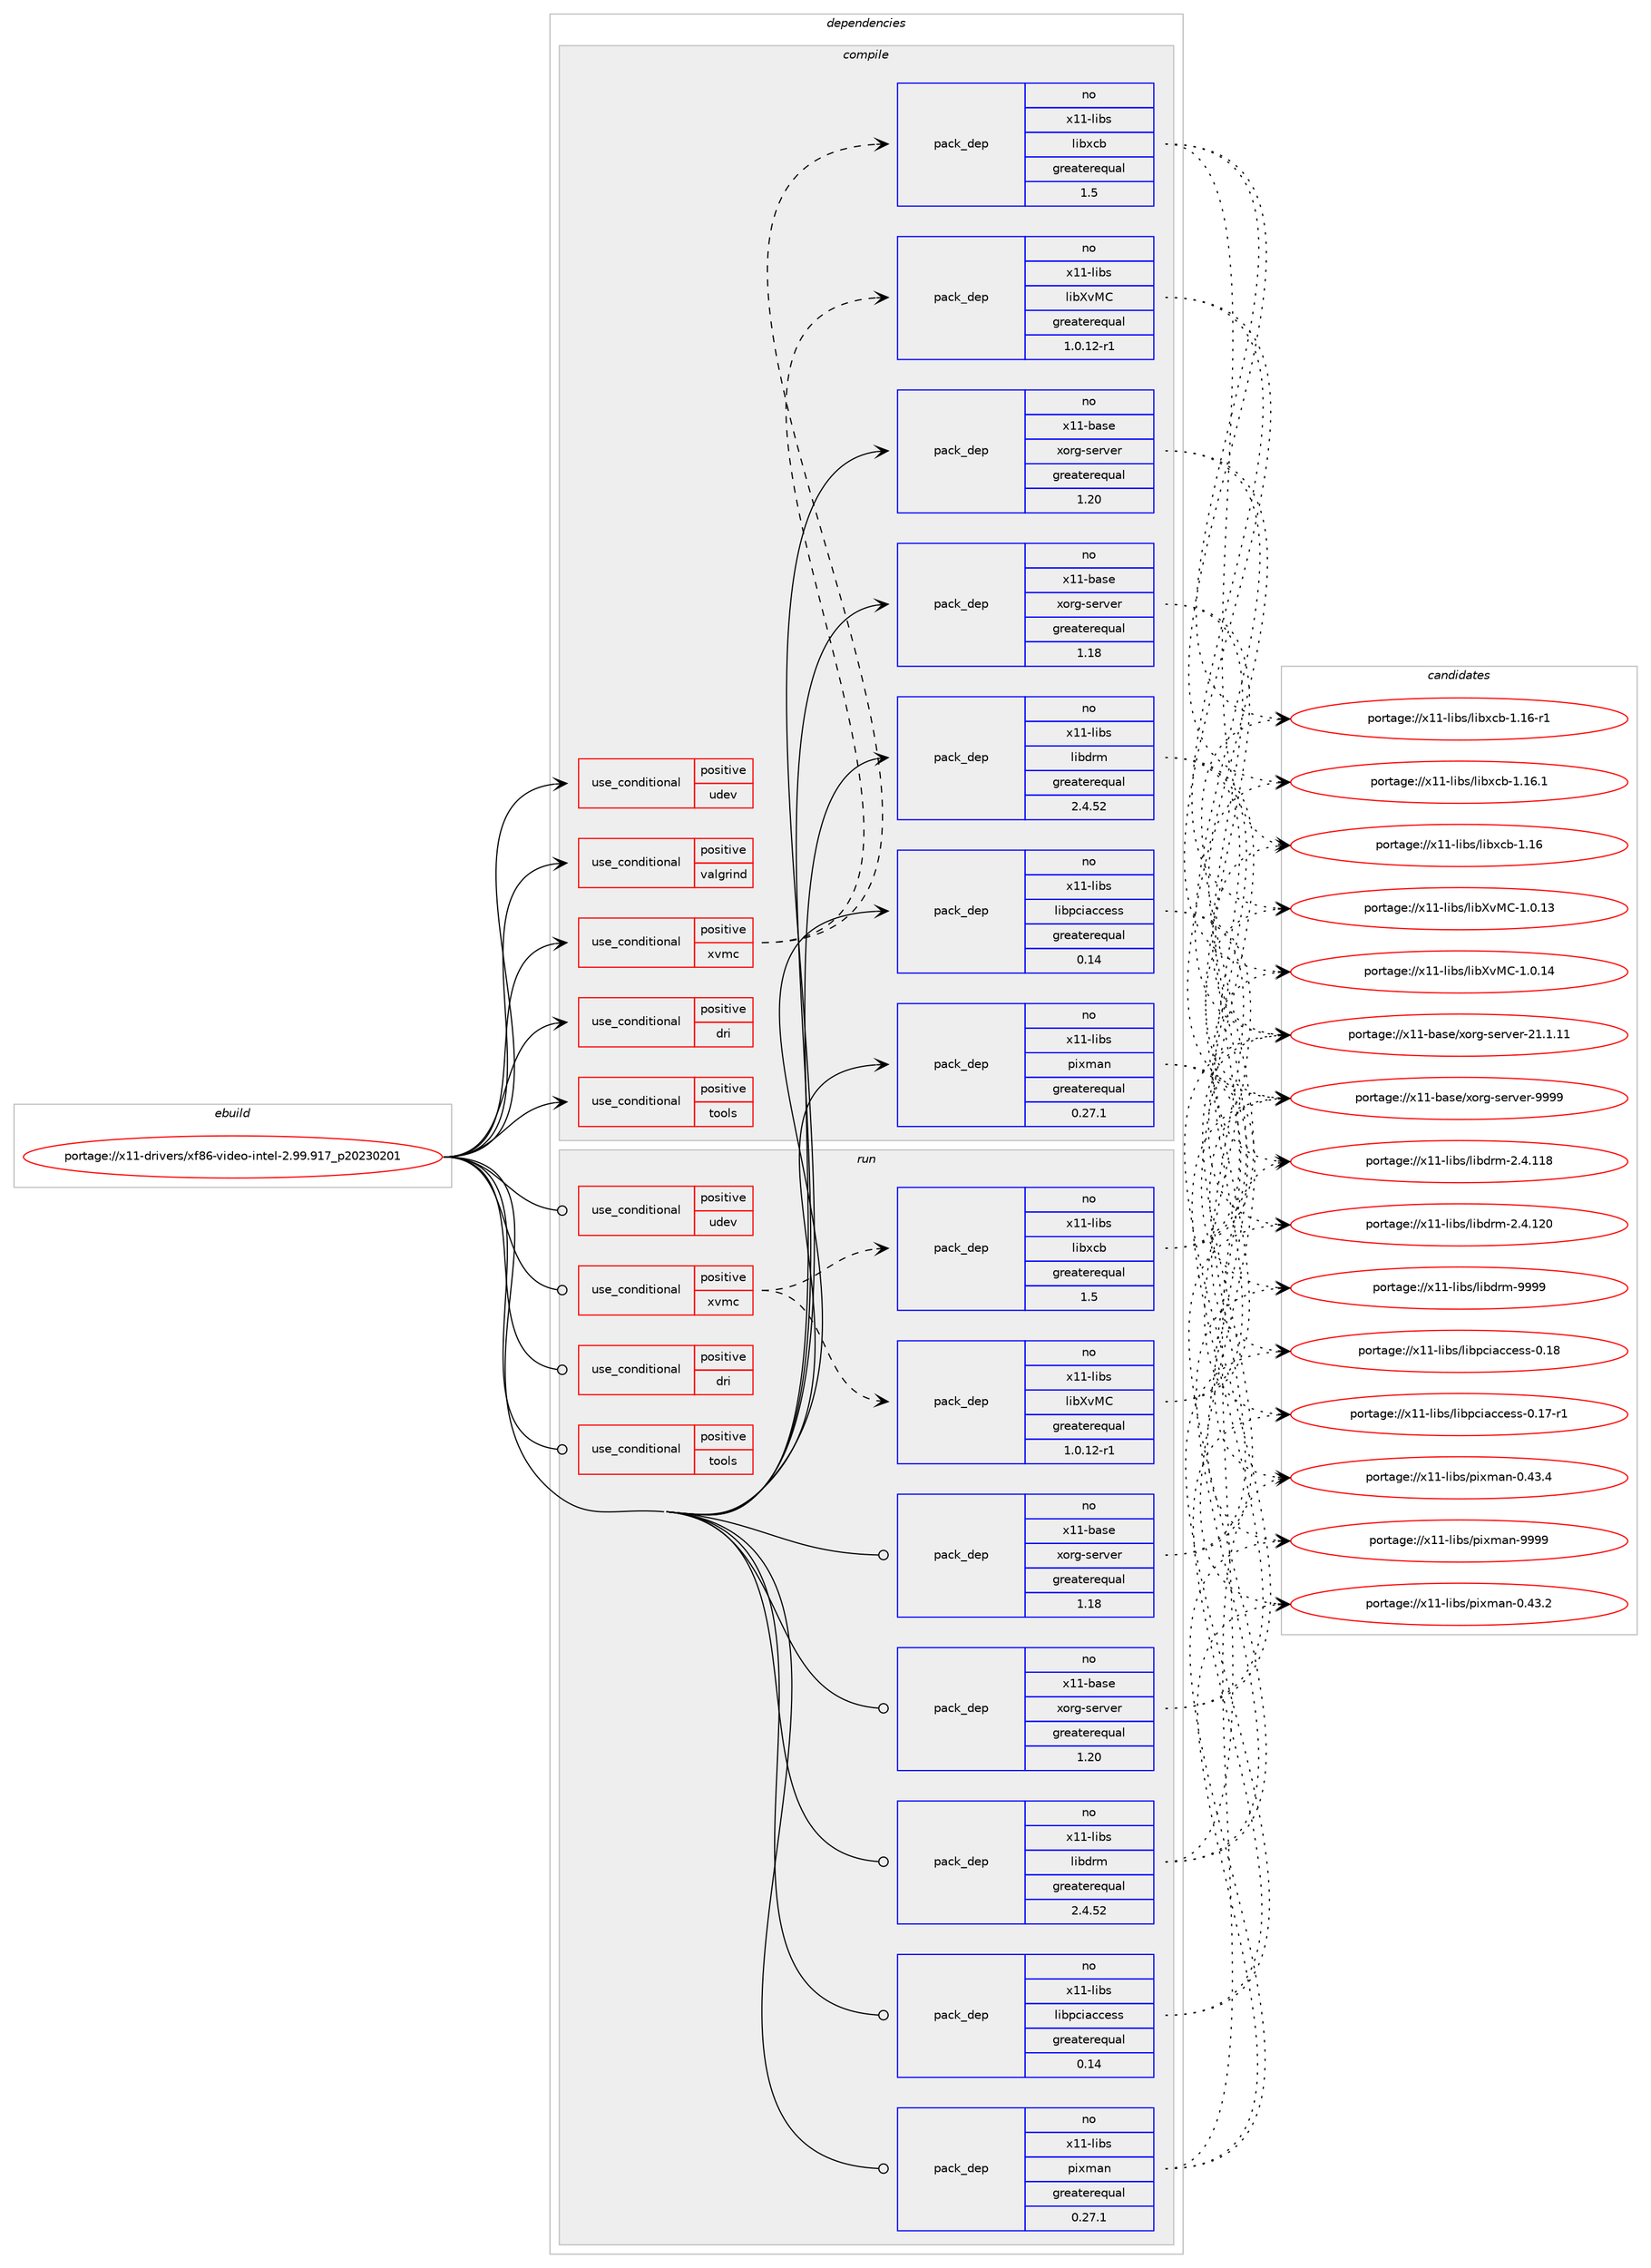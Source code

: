 digraph prolog {

# *************
# Graph options
# *************

newrank=true;
concentrate=true;
compound=true;
graph [rankdir=LR,fontname=Helvetica,fontsize=10,ranksep=1.5];#, ranksep=2.5, nodesep=0.2];
edge  [arrowhead=vee];
node  [fontname=Helvetica,fontsize=10];

# **********
# The ebuild
# **********

subgraph cluster_leftcol {
color=gray;
rank=same;
label=<<i>ebuild</i>>;
id [label="portage://x11-drivers/xf86-video-intel-2.99.917_p20230201", color=red, width=4, href="../x11-drivers/xf86-video-intel-2.99.917_p20230201.svg"];
}

# ****************
# The dependencies
# ****************

subgraph cluster_midcol {
color=gray;
label=<<i>dependencies</i>>;
subgraph cluster_compile {
fillcolor="#eeeeee";
style=filled;
label=<<i>compile</i>>;
subgraph cond6707 {
dependency9716 [label=<<TABLE BORDER="0" CELLBORDER="1" CELLSPACING="0" CELLPADDING="4"><TR><TD ROWSPAN="3" CELLPADDING="10">use_conditional</TD></TR><TR><TD>positive</TD></TR><TR><TD>dri</TD></TR></TABLE>>, shape=none, color=red];
# *** BEGIN UNKNOWN DEPENDENCY TYPE (TODO) ***
# dependency9716 -> package_dependency(portage://x11-drivers/xf86-video-intel-2.99.917_p20230201,install,no,x11-base,xorg-server,none,[,,],[],[use(disable(minimal),none)])
# *** END UNKNOWN DEPENDENCY TYPE (TODO) ***

# *** BEGIN UNKNOWN DEPENDENCY TYPE (TODO) ***
# dependency9716 -> package_dependency(portage://x11-drivers/xf86-video-intel-2.99.917_p20230201,install,no,x11-libs,libdrm,none,[,,],[],[])
# *** END UNKNOWN DEPENDENCY TYPE (TODO) ***

}
id:e -> dependency9716:w [weight=20,style="solid",arrowhead="vee"];
subgraph cond6708 {
dependency9717 [label=<<TABLE BORDER="0" CELLBORDER="1" CELLSPACING="0" CELLPADDING="4"><TR><TD ROWSPAN="3" CELLPADDING="10">use_conditional</TD></TR><TR><TD>positive</TD></TR><TR><TD>tools</TD></TR></TABLE>>, shape=none, color=red];
# *** BEGIN UNKNOWN DEPENDENCY TYPE (TODO) ***
# dependency9717 -> package_dependency(portage://x11-drivers/xf86-video-intel-2.99.917_p20230201,install,no,x11-libs,libX11,none,[,,],[],[])
# *** END UNKNOWN DEPENDENCY TYPE (TODO) ***

# *** BEGIN UNKNOWN DEPENDENCY TYPE (TODO) ***
# dependency9717 -> package_dependency(portage://x11-drivers/xf86-video-intel-2.99.917_p20230201,install,no,x11-libs,libxcb,none,[,,],[],[])
# *** END UNKNOWN DEPENDENCY TYPE (TODO) ***

# *** BEGIN UNKNOWN DEPENDENCY TYPE (TODO) ***
# dependency9717 -> package_dependency(portage://x11-drivers/xf86-video-intel-2.99.917_p20230201,install,no,x11-libs,libXcursor,none,[,,],[],[])
# *** END UNKNOWN DEPENDENCY TYPE (TODO) ***

# *** BEGIN UNKNOWN DEPENDENCY TYPE (TODO) ***
# dependency9717 -> package_dependency(portage://x11-drivers/xf86-video-intel-2.99.917_p20230201,install,no,x11-libs,libXdamage,none,[,,],[],[])
# *** END UNKNOWN DEPENDENCY TYPE (TODO) ***

# *** BEGIN UNKNOWN DEPENDENCY TYPE (TODO) ***
# dependency9717 -> package_dependency(portage://x11-drivers/xf86-video-intel-2.99.917_p20230201,install,no,x11-libs,libXinerama,none,[,,],[],[])
# *** END UNKNOWN DEPENDENCY TYPE (TODO) ***

# *** BEGIN UNKNOWN DEPENDENCY TYPE (TODO) ***
# dependency9717 -> package_dependency(portage://x11-drivers/xf86-video-intel-2.99.917_p20230201,install,no,x11-libs,libXrandr,none,[,,],[],[])
# *** END UNKNOWN DEPENDENCY TYPE (TODO) ***

# *** BEGIN UNKNOWN DEPENDENCY TYPE (TODO) ***
# dependency9717 -> package_dependency(portage://x11-drivers/xf86-video-intel-2.99.917_p20230201,install,no,x11-libs,libXrender,none,[,,],[],[])
# *** END UNKNOWN DEPENDENCY TYPE (TODO) ***

# *** BEGIN UNKNOWN DEPENDENCY TYPE (TODO) ***
# dependency9717 -> package_dependency(portage://x11-drivers/xf86-video-intel-2.99.917_p20230201,install,no,x11-libs,libxshmfence,none,[,,],[],[])
# *** END UNKNOWN DEPENDENCY TYPE (TODO) ***

# *** BEGIN UNKNOWN DEPENDENCY TYPE (TODO) ***
# dependency9717 -> package_dependency(portage://x11-drivers/xf86-video-intel-2.99.917_p20230201,install,no,x11-libs,libXtst,none,[,,],[],[])
# *** END UNKNOWN DEPENDENCY TYPE (TODO) ***

}
id:e -> dependency9717:w [weight=20,style="solid",arrowhead="vee"];
subgraph cond6709 {
dependency9718 [label=<<TABLE BORDER="0" CELLBORDER="1" CELLSPACING="0" CELLPADDING="4"><TR><TD ROWSPAN="3" CELLPADDING="10">use_conditional</TD></TR><TR><TD>positive</TD></TR><TR><TD>udev</TD></TR></TABLE>>, shape=none, color=red];
# *** BEGIN UNKNOWN DEPENDENCY TYPE (TODO) ***
# dependency9718 -> package_dependency(portage://x11-drivers/xf86-video-intel-2.99.917_p20230201,install,no,virtual,libudev,none,[,,],any_same_slot,[])
# *** END UNKNOWN DEPENDENCY TYPE (TODO) ***

}
id:e -> dependency9718:w [weight=20,style="solid",arrowhead="vee"];
subgraph cond6710 {
dependency9719 [label=<<TABLE BORDER="0" CELLBORDER="1" CELLSPACING="0" CELLPADDING="4"><TR><TD ROWSPAN="3" CELLPADDING="10">use_conditional</TD></TR><TR><TD>positive</TD></TR><TR><TD>valgrind</TD></TR></TABLE>>, shape=none, color=red];
# *** BEGIN UNKNOWN DEPENDENCY TYPE (TODO) ***
# dependency9719 -> package_dependency(portage://x11-drivers/xf86-video-intel-2.99.917_p20230201,install,no,dev-debug,valgrind,none,[,,],[],[])
# *** END UNKNOWN DEPENDENCY TYPE (TODO) ***

}
id:e -> dependency9719:w [weight=20,style="solid",arrowhead="vee"];
subgraph cond6711 {
dependency9720 [label=<<TABLE BORDER="0" CELLBORDER="1" CELLSPACING="0" CELLPADDING="4"><TR><TD ROWSPAN="3" CELLPADDING="10">use_conditional</TD></TR><TR><TD>positive</TD></TR><TR><TD>xvmc</TD></TR></TABLE>>, shape=none, color=red];
subgraph pack2847 {
dependency9721 [label=<<TABLE BORDER="0" CELLBORDER="1" CELLSPACING="0" CELLPADDING="4" WIDTH="220"><TR><TD ROWSPAN="6" CELLPADDING="30">pack_dep</TD></TR><TR><TD WIDTH="110">no</TD></TR><TR><TD>x11-libs</TD></TR><TR><TD>libXvMC</TD></TR><TR><TD>greaterequal</TD></TR><TR><TD>1.0.12-r1</TD></TR></TABLE>>, shape=none, color=blue];
}
dependency9720:e -> dependency9721:w [weight=20,style="dashed",arrowhead="vee"];
subgraph pack2848 {
dependency9722 [label=<<TABLE BORDER="0" CELLBORDER="1" CELLSPACING="0" CELLPADDING="4" WIDTH="220"><TR><TD ROWSPAN="6" CELLPADDING="30">pack_dep</TD></TR><TR><TD WIDTH="110">no</TD></TR><TR><TD>x11-libs</TD></TR><TR><TD>libxcb</TD></TR><TR><TD>greaterequal</TD></TR><TR><TD>1.5</TD></TR></TABLE>>, shape=none, color=blue];
}
dependency9720:e -> dependency9722:w [weight=20,style="dashed",arrowhead="vee"];
# *** BEGIN UNKNOWN DEPENDENCY TYPE (TODO) ***
# dependency9720 -> package_dependency(portage://x11-drivers/xf86-video-intel-2.99.917_p20230201,install,no,x11-libs,xcb-util,none,[,,],[],[])
# *** END UNKNOWN DEPENDENCY TYPE (TODO) ***

}
id:e -> dependency9720:w [weight=20,style="solid",arrowhead="vee"];
# *** BEGIN UNKNOWN DEPENDENCY TYPE (TODO) ***
# id -> package_dependency(portage://x11-drivers/xf86-video-intel-2.99.917_p20230201,install,no,x11-base,xorg-proto,none,[,,],[],[])
# *** END UNKNOWN DEPENDENCY TYPE (TODO) ***

subgraph pack2849 {
dependency9723 [label=<<TABLE BORDER="0" CELLBORDER="1" CELLSPACING="0" CELLPADDING="4" WIDTH="220"><TR><TD ROWSPAN="6" CELLPADDING="30">pack_dep</TD></TR><TR><TD WIDTH="110">no</TD></TR><TR><TD>x11-base</TD></TR><TR><TD>xorg-server</TD></TR><TR><TD>greaterequal</TD></TR><TR><TD>1.18</TD></TR></TABLE>>, shape=none, color=blue];
}
id:e -> dependency9723:w [weight=20,style="solid",arrowhead="vee"];
subgraph pack2850 {
dependency9724 [label=<<TABLE BORDER="0" CELLBORDER="1" CELLSPACING="0" CELLPADDING="4" WIDTH="220"><TR><TD ROWSPAN="6" CELLPADDING="30">pack_dep</TD></TR><TR><TD WIDTH="110">no</TD></TR><TR><TD>x11-base</TD></TR><TR><TD>xorg-server</TD></TR><TR><TD>greaterequal</TD></TR><TR><TD>1.20</TD></TR></TABLE>>, shape=none, color=blue];
}
id:e -> dependency9724:w [weight=20,style="solid",arrowhead="vee"];
# *** BEGIN UNKNOWN DEPENDENCY TYPE (TODO) ***
# id -> package_dependency(portage://x11-drivers/xf86-video-intel-2.99.917_p20230201,install,no,x11-libs,libXScrnSaver,none,[,,],[],[])
# *** END UNKNOWN DEPENDENCY TYPE (TODO) ***

# *** BEGIN UNKNOWN DEPENDENCY TYPE (TODO) ***
# id -> package_dependency(portage://x11-drivers/xf86-video-intel-2.99.917_p20230201,install,no,x11-libs,libXext,none,[,,],[],[])
# *** END UNKNOWN DEPENDENCY TYPE (TODO) ***

# *** BEGIN UNKNOWN DEPENDENCY TYPE (TODO) ***
# id -> package_dependency(portage://x11-drivers/xf86-video-intel-2.99.917_p20230201,install,no,x11-libs,libXfixes,none,[,,],[],[])
# *** END UNKNOWN DEPENDENCY TYPE (TODO) ***

subgraph pack2851 {
dependency9725 [label=<<TABLE BORDER="0" CELLBORDER="1" CELLSPACING="0" CELLPADDING="4" WIDTH="220"><TR><TD ROWSPAN="6" CELLPADDING="30">pack_dep</TD></TR><TR><TD WIDTH="110">no</TD></TR><TR><TD>x11-libs</TD></TR><TR><TD>libdrm</TD></TR><TR><TD>greaterequal</TD></TR><TR><TD>2.4.52</TD></TR></TABLE>>, shape=none, color=blue];
}
id:e -> dependency9725:w [weight=20,style="solid",arrowhead="vee"];
subgraph pack2852 {
dependency9726 [label=<<TABLE BORDER="0" CELLBORDER="1" CELLSPACING="0" CELLPADDING="4" WIDTH="220"><TR><TD ROWSPAN="6" CELLPADDING="30">pack_dep</TD></TR><TR><TD WIDTH="110">no</TD></TR><TR><TD>x11-libs</TD></TR><TR><TD>libpciaccess</TD></TR><TR><TD>greaterequal</TD></TR><TR><TD>0.14</TD></TR></TABLE>>, shape=none, color=blue];
}
id:e -> dependency9726:w [weight=20,style="solid",arrowhead="vee"];
subgraph pack2853 {
dependency9727 [label=<<TABLE BORDER="0" CELLBORDER="1" CELLSPACING="0" CELLPADDING="4" WIDTH="220"><TR><TD ROWSPAN="6" CELLPADDING="30">pack_dep</TD></TR><TR><TD WIDTH="110">no</TD></TR><TR><TD>x11-libs</TD></TR><TR><TD>pixman</TD></TR><TR><TD>greaterequal</TD></TR><TR><TD>0.27.1</TD></TR></TABLE>>, shape=none, color=blue];
}
id:e -> dependency9727:w [weight=20,style="solid",arrowhead="vee"];
}
subgraph cluster_compileandrun {
fillcolor="#eeeeee";
style=filled;
label=<<i>compile and run</i>>;
}
subgraph cluster_run {
fillcolor="#eeeeee";
style=filled;
label=<<i>run</i>>;
subgraph cond6712 {
dependency9728 [label=<<TABLE BORDER="0" CELLBORDER="1" CELLSPACING="0" CELLPADDING="4"><TR><TD ROWSPAN="3" CELLPADDING="10">use_conditional</TD></TR><TR><TD>positive</TD></TR><TR><TD>dri</TD></TR></TABLE>>, shape=none, color=red];
# *** BEGIN UNKNOWN DEPENDENCY TYPE (TODO) ***
# dependency9728 -> package_dependency(portage://x11-drivers/xf86-video-intel-2.99.917_p20230201,run,no,x11-base,xorg-server,none,[,,],[],[use(disable(minimal),none)])
# *** END UNKNOWN DEPENDENCY TYPE (TODO) ***

# *** BEGIN UNKNOWN DEPENDENCY TYPE (TODO) ***
# dependency9728 -> package_dependency(portage://x11-drivers/xf86-video-intel-2.99.917_p20230201,run,no,x11-libs,libdrm,none,[,,],[],[])
# *** END UNKNOWN DEPENDENCY TYPE (TODO) ***

}
id:e -> dependency9728:w [weight=20,style="solid",arrowhead="odot"];
subgraph cond6713 {
dependency9729 [label=<<TABLE BORDER="0" CELLBORDER="1" CELLSPACING="0" CELLPADDING="4"><TR><TD ROWSPAN="3" CELLPADDING="10">use_conditional</TD></TR><TR><TD>positive</TD></TR><TR><TD>tools</TD></TR></TABLE>>, shape=none, color=red];
# *** BEGIN UNKNOWN DEPENDENCY TYPE (TODO) ***
# dependency9729 -> package_dependency(portage://x11-drivers/xf86-video-intel-2.99.917_p20230201,run,no,x11-libs,libX11,none,[,,],[],[])
# *** END UNKNOWN DEPENDENCY TYPE (TODO) ***

# *** BEGIN UNKNOWN DEPENDENCY TYPE (TODO) ***
# dependency9729 -> package_dependency(portage://x11-drivers/xf86-video-intel-2.99.917_p20230201,run,no,x11-libs,libxcb,none,[,,],[],[])
# *** END UNKNOWN DEPENDENCY TYPE (TODO) ***

# *** BEGIN UNKNOWN DEPENDENCY TYPE (TODO) ***
# dependency9729 -> package_dependency(portage://x11-drivers/xf86-video-intel-2.99.917_p20230201,run,no,x11-libs,libXcursor,none,[,,],[],[])
# *** END UNKNOWN DEPENDENCY TYPE (TODO) ***

# *** BEGIN UNKNOWN DEPENDENCY TYPE (TODO) ***
# dependency9729 -> package_dependency(portage://x11-drivers/xf86-video-intel-2.99.917_p20230201,run,no,x11-libs,libXdamage,none,[,,],[],[])
# *** END UNKNOWN DEPENDENCY TYPE (TODO) ***

# *** BEGIN UNKNOWN DEPENDENCY TYPE (TODO) ***
# dependency9729 -> package_dependency(portage://x11-drivers/xf86-video-intel-2.99.917_p20230201,run,no,x11-libs,libXinerama,none,[,,],[],[])
# *** END UNKNOWN DEPENDENCY TYPE (TODO) ***

# *** BEGIN UNKNOWN DEPENDENCY TYPE (TODO) ***
# dependency9729 -> package_dependency(portage://x11-drivers/xf86-video-intel-2.99.917_p20230201,run,no,x11-libs,libXrandr,none,[,,],[],[])
# *** END UNKNOWN DEPENDENCY TYPE (TODO) ***

# *** BEGIN UNKNOWN DEPENDENCY TYPE (TODO) ***
# dependency9729 -> package_dependency(portage://x11-drivers/xf86-video-intel-2.99.917_p20230201,run,no,x11-libs,libXrender,none,[,,],[],[])
# *** END UNKNOWN DEPENDENCY TYPE (TODO) ***

# *** BEGIN UNKNOWN DEPENDENCY TYPE (TODO) ***
# dependency9729 -> package_dependency(portage://x11-drivers/xf86-video-intel-2.99.917_p20230201,run,no,x11-libs,libxshmfence,none,[,,],[],[])
# *** END UNKNOWN DEPENDENCY TYPE (TODO) ***

# *** BEGIN UNKNOWN DEPENDENCY TYPE (TODO) ***
# dependency9729 -> package_dependency(portage://x11-drivers/xf86-video-intel-2.99.917_p20230201,run,no,x11-libs,libXtst,none,[,,],[],[])
# *** END UNKNOWN DEPENDENCY TYPE (TODO) ***

}
id:e -> dependency9729:w [weight=20,style="solid",arrowhead="odot"];
subgraph cond6714 {
dependency9730 [label=<<TABLE BORDER="0" CELLBORDER="1" CELLSPACING="0" CELLPADDING="4"><TR><TD ROWSPAN="3" CELLPADDING="10">use_conditional</TD></TR><TR><TD>positive</TD></TR><TR><TD>udev</TD></TR></TABLE>>, shape=none, color=red];
# *** BEGIN UNKNOWN DEPENDENCY TYPE (TODO) ***
# dependency9730 -> package_dependency(portage://x11-drivers/xf86-video-intel-2.99.917_p20230201,run,no,virtual,libudev,none,[,,],any_same_slot,[])
# *** END UNKNOWN DEPENDENCY TYPE (TODO) ***

}
id:e -> dependency9730:w [weight=20,style="solid",arrowhead="odot"];
subgraph cond6715 {
dependency9731 [label=<<TABLE BORDER="0" CELLBORDER="1" CELLSPACING="0" CELLPADDING="4"><TR><TD ROWSPAN="3" CELLPADDING="10">use_conditional</TD></TR><TR><TD>positive</TD></TR><TR><TD>xvmc</TD></TR></TABLE>>, shape=none, color=red];
subgraph pack2854 {
dependency9732 [label=<<TABLE BORDER="0" CELLBORDER="1" CELLSPACING="0" CELLPADDING="4" WIDTH="220"><TR><TD ROWSPAN="6" CELLPADDING="30">pack_dep</TD></TR><TR><TD WIDTH="110">no</TD></TR><TR><TD>x11-libs</TD></TR><TR><TD>libXvMC</TD></TR><TR><TD>greaterequal</TD></TR><TR><TD>1.0.12-r1</TD></TR></TABLE>>, shape=none, color=blue];
}
dependency9731:e -> dependency9732:w [weight=20,style="dashed",arrowhead="vee"];
subgraph pack2855 {
dependency9733 [label=<<TABLE BORDER="0" CELLBORDER="1" CELLSPACING="0" CELLPADDING="4" WIDTH="220"><TR><TD ROWSPAN="6" CELLPADDING="30">pack_dep</TD></TR><TR><TD WIDTH="110">no</TD></TR><TR><TD>x11-libs</TD></TR><TR><TD>libxcb</TD></TR><TR><TD>greaterequal</TD></TR><TR><TD>1.5</TD></TR></TABLE>>, shape=none, color=blue];
}
dependency9731:e -> dependency9733:w [weight=20,style="dashed",arrowhead="vee"];
# *** BEGIN UNKNOWN DEPENDENCY TYPE (TODO) ***
# dependency9731 -> package_dependency(portage://x11-drivers/xf86-video-intel-2.99.917_p20230201,run,no,x11-libs,xcb-util,none,[,,],[],[])
# *** END UNKNOWN DEPENDENCY TYPE (TODO) ***

}
id:e -> dependency9731:w [weight=20,style="solid",arrowhead="odot"];
subgraph pack2856 {
dependency9734 [label=<<TABLE BORDER="0" CELLBORDER="1" CELLSPACING="0" CELLPADDING="4" WIDTH="220"><TR><TD ROWSPAN="6" CELLPADDING="30">pack_dep</TD></TR><TR><TD WIDTH="110">no</TD></TR><TR><TD>x11-base</TD></TR><TR><TD>xorg-server</TD></TR><TR><TD>greaterequal</TD></TR><TR><TD>1.18</TD></TR></TABLE>>, shape=none, color=blue];
}
id:e -> dependency9734:w [weight=20,style="solid",arrowhead="odot"];
subgraph pack2857 {
dependency9735 [label=<<TABLE BORDER="0" CELLBORDER="1" CELLSPACING="0" CELLPADDING="4" WIDTH="220"><TR><TD ROWSPAN="6" CELLPADDING="30">pack_dep</TD></TR><TR><TD WIDTH="110">no</TD></TR><TR><TD>x11-base</TD></TR><TR><TD>xorg-server</TD></TR><TR><TD>greaterequal</TD></TR><TR><TD>1.20</TD></TR></TABLE>>, shape=none, color=blue];
}
id:e -> dependency9735:w [weight=20,style="solid",arrowhead="odot"];
# *** BEGIN UNKNOWN DEPENDENCY TYPE (TODO) ***
# id -> package_dependency(portage://x11-drivers/xf86-video-intel-2.99.917_p20230201,run,no,x11-base,xorg-server,none,[,,],any_same_slot,[])
# *** END UNKNOWN DEPENDENCY TYPE (TODO) ***

# *** BEGIN UNKNOWN DEPENDENCY TYPE (TODO) ***
# id -> package_dependency(portage://x11-drivers/xf86-video-intel-2.99.917_p20230201,run,no,x11-libs,libXScrnSaver,none,[,,],[],[])
# *** END UNKNOWN DEPENDENCY TYPE (TODO) ***

# *** BEGIN UNKNOWN DEPENDENCY TYPE (TODO) ***
# id -> package_dependency(portage://x11-drivers/xf86-video-intel-2.99.917_p20230201,run,no,x11-libs,libXext,none,[,,],[],[])
# *** END UNKNOWN DEPENDENCY TYPE (TODO) ***

# *** BEGIN UNKNOWN DEPENDENCY TYPE (TODO) ***
# id -> package_dependency(portage://x11-drivers/xf86-video-intel-2.99.917_p20230201,run,no,x11-libs,libXfixes,none,[,,],[],[])
# *** END UNKNOWN DEPENDENCY TYPE (TODO) ***

subgraph pack2858 {
dependency9736 [label=<<TABLE BORDER="0" CELLBORDER="1" CELLSPACING="0" CELLPADDING="4" WIDTH="220"><TR><TD ROWSPAN="6" CELLPADDING="30">pack_dep</TD></TR><TR><TD WIDTH="110">no</TD></TR><TR><TD>x11-libs</TD></TR><TR><TD>libdrm</TD></TR><TR><TD>greaterequal</TD></TR><TR><TD>2.4.52</TD></TR></TABLE>>, shape=none, color=blue];
}
id:e -> dependency9736:w [weight=20,style="solid",arrowhead="odot"];
subgraph pack2859 {
dependency9737 [label=<<TABLE BORDER="0" CELLBORDER="1" CELLSPACING="0" CELLPADDING="4" WIDTH="220"><TR><TD ROWSPAN="6" CELLPADDING="30">pack_dep</TD></TR><TR><TD WIDTH="110">no</TD></TR><TR><TD>x11-libs</TD></TR><TR><TD>libpciaccess</TD></TR><TR><TD>greaterequal</TD></TR><TR><TD>0.14</TD></TR></TABLE>>, shape=none, color=blue];
}
id:e -> dependency9737:w [weight=20,style="solid",arrowhead="odot"];
subgraph pack2860 {
dependency9738 [label=<<TABLE BORDER="0" CELLBORDER="1" CELLSPACING="0" CELLPADDING="4" WIDTH="220"><TR><TD ROWSPAN="6" CELLPADDING="30">pack_dep</TD></TR><TR><TD WIDTH="110">no</TD></TR><TR><TD>x11-libs</TD></TR><TR><TD>pixman</TD></TR><TR><TD>greaterequal</TD></TR><TR><TD>0.27.1</TD></TR></TABLE>>, shape=none, color=blue];
}
id:e -> dependency9738:w [weight=20,style="solid",arrowhead="odot"];
}
}

# **************
# The candidates
# **************

subgraph cluster_choices {
rank=same;
color=gray;
label=<<i>candidates</i>>;

subgraph choice2847 {
color=black;
nodesep=1;
choice12049494510810598115471081059888118776745494648464951 [label="portage://x11-libs/libXvMC-1.0.13", color=red, width=4,href="../x11-libs/libXvMC-1.0.13.svg"];
choice12049494510810598115471081059888118776745494648464952 [label="portage://x11-libs/libXvMC-1.0.14", color=red, width=4,href="../x11-libs/libXvMC-1.0.14.svg"];
dependency9721:e -> choice12049494510810598115471081059888118776745494648464951:w [style=dotted,weight="100"];
dependency9721:e -> choice12049494510810598115471081059888118776745494648464952:w [style=dotted,weight="100"];
}
subgraph choice2848 {
color=black;
nodesep=1;
choice12049494510810598115471081059812099984549464954 [label="portage://x11-libs/libxcb-1.16", color=red, width=4,href="../x11-libs/libxcb-1.16.svg"];
choice120494945108105981154710810598120999845494649544511449 [label="portage://x11-libs/libxcb-1.16-r1", color=red, width=4,href="../x11-libs/libxcb-1.16-r1.svg"];
choice120494945108105981154710810598120999845494649544649 [label="portage://x11-libs/libxcb-1.16.1", color=red, width=4,href="../x11-libs/libxcb-1.16.1.svg"];
dependency9722:e -> choice12049494510810598115471081059812099984549464954:w [style=dotted,weight="100"];
dependency9722:e -> choice120494945108105981154710810598120999845494649544511449:w [style=dotted,weight="100"];
dependency9722:e -> choice120494945108105981154710810598120999845494649544649:w [style=dotted,weight="100"];
}
subgraph choice2849 {
color=black;
nodesep=1;
choice120494945989711510147120111114103451151011141181011144550494649464949 [label="portage://x11-base/xorg-server-21.1.11", color=red, width=4,href="../x11-base/xorg-server-21.1.11.svg"];
choice120494945989711510147120111114103451151011141181011144557575757 [label="portage://x11-base/xorg-server-9999", color=red, width=4,href="../x11-base/xorg-server-9999.svg"];
dependency9723:e -> choice120494945989711510147120111114103451151011141181011144550494649464949:w [style=dotted,weight="100"];
dependency9723:e -> choice120494945989711510147120111114103451151011141181011144557575757:w [style=dotted,weight="100"];
}
subgraph choice2850 {
color=black;
nodesep=1;
choice120494945989711510147120111114103451151011141181011144550494649464949 [label="portage://x11-base/xorg-server-21.1.11", color=red, width=4,href="../x11-base/xorg-server-21.1.11.svg"];
choice120494945989711510147120111114103451151011141181011144557575757 [label="portage://x11-base/xorg-server-9999", color=red, width=4,href="../x11-base/xorg-server-9999.svg"];
dependency9724:e -> choice120494945989711510147120111114103451151011141181011144550494649464949:w [style=dotted,weight="100"];
dependency9724:e -> choice120494945989711510147120111114103451151011141181011144557575757:w [style=dotted,weight="100"];
}
subgraph choice2851 {
color=black;
nodesep=1;
choice1204949451081059811547108105981001141094550465246494956 [label="portage://x11-libs/libdrm-2.4.118", color=red, width=4,href="../x11-libs/libdrm-2.4.118.svg"];
choice1204949451081059811547108105981001141094550465246495048 [label="portage://x11-libs/libdrm-2.4.120", color=red, width=4,href="../x11-libs/libdrm-2.4.120.svg"];
choice1204949451081059811547108105981001141094557575757 [label="portage://x11-libs/libdrm-9999", color=red, width=4,href="../x11-libs/libdrm-9999.svg"];
dependency9725:e -> choice1204949451081059811547108105981001141094550465246494956:w [style=dotted,weight="100"];
dependency9725:e -> choice1204949451081059811547108105981001141094550465246495048:w [style=dotted,weight="100"];
dependency9725:e -> choice1204949451081059811547108105981001141094557575757:w [style=dotted,weight="100"];
}
subgraph choice2852 {
color=black;
nodesep=1;
choice1204949451081059811547108105981129910597999910111511545484649554511449 [label="portage://x11-libs/libpciaccess-0.17-r1", color=red, width=4,href="../x11-libs/libpciaccess-0.17-r1.svg"];
choice120494945108105981154710810598112991059799991011151154548464956 [label="portage://x11-libs/libpciaccess-0.18", color=red, width=4,href="../x11-libs/libpciaccess-0.18.svg"];
dependency9726:e -> choice1204949451081059811547108105981129910597999910111511545484649554511449:w [style=dotted,weight="100"];
dependency9726:e -> choice120494945108105981154710810598112991059799991011151154548464956:w [style=dotted,weight="100"];
}
subgraph choice2853 {
color=black;
nodesep=1;
choice12049494510810598115471121051201099711045484652514650 [label="portage://x11-libs/pixman-0.43.2", color=red, width=4,href="../x11-libs/pixman-0.43.2.svg"];
choice12049494510810598115471121051201099711045484652514652 [label="portage://x11-libs/pixman-0.43.4", color=red, width=4,href="../x11-libs/pixman-0.43.4.svg"];
choice1204949451081059811547112105120109971104557575757 [label="portage://x11-libs/pixman-9999", color=red, width=4,href="../x11-libs/pixman-9999.svg"];
dependency9727:e -> choice12049494510810598115471121051201099711045484652514650:w [style=dotted,weight="100"];
dependency9727:e -> choice12049494510810598115471121051201099711045484652514652:w [style=dotted,weight="100"];
dependency9727:e -> choice1204949451081059811547112105120109971104557575757:w [style=dotted,weight="100"];
}
subgraph choice2854 {
color=black;
nodesep=1;
choice12049494510810598115471081059888118776745494648464951 [label="portage://x11-libs/libXvMC-1.0.13", color=red, width=4,href="../x11-libs/libXvMC-1.0.13.svg"];
choice12049494510810598115471081059888118776745494648464952 [label="portage://x11-libs/libXvMC-1.0.14", color=red, width=4,href="../x11-libs/libXvMC-1.0.14.svg"];
dependency9732:e -> choice12049494510810598115471081059888118776745494648464951:w [style=dotted,weight="100"];
dependency9732:e -> choice12049494510810598115471081059888118776745494648464952:w [style=dotted,weight="100"];
}
subgraph choice2855 {
color=black;
nodesep=1;
choice12049494510810598115471081059812099984549464954 [label="portage://x11-libs/libxcb-1.16", color=red, width=4,href="../x11-libs/libxcb-1.16.svg"];
choice120494945108105981154710810598120999845494649544511449 [label="portage://x11-libs/libxcb-1.16-r1", color=red, width=4,href="../x11-libs/libxcb-1.16-r1.svg"];
choice120494945108105981154710810598120999845494649544649 [label="portage://x11-libs/libxcb-1.16.1", color=red, width=4,href="../x11-libs/libxcb-1.16.1.svg"];
dependency9733:e -> choice12049494510810598115471081059812099984549464954:w [style=dotted,weight="100"];
dependency9733:e -> choice120494945108105981154710810598120999845494649544511449:w [style=dotted,weight="100"];
dependency9733:e -> choice120494945108105981154710810598120999845494649544649:w [style=dotted,weight="100"];
}
subgraph choice2856 {
color=black;
nodesep=1;
choice120494945989711510147120111114103451151011141181011144550494649464949 [label="portage://x11-base/xorg-server-21.1.11", color=red, width=4,href="../x11-base/xorg-server-21.1.11.svg"];
choice120494945989711510147120111114103451151011141181011144557575757 [label="portage://x11-base/xorg-server-9999", color=red, width=4,href="../x11-base/xorg-server-9999.svg"];
dependency9734:e -> choice120494945989711510147120111114103451151011141181011144550494649464949:w [style=dotted,weight="100"];
dependency9734:e -> choice120494945989711510147120111114103451151011141181011144557575757:w [style=dotted,weight="100"];
}
subgraph choice2857 {
color=black;
nodesep=1;
choice120494945989711510147120111114103451151011141181011144550494649464949 [label="portage://x11-base/xorg-server-21.1.11", color=red, width=4,href="../x11-base/xorg-server-21.1.11.svg"];
choice120494945989711510147120111114103451151011141181011144557575757 [label="portage://x11-base/xorg-server-9999", color=red, width=4,href="../x11-base/xorg-server-9999.svg"];
dependency9735:e -> choice120494945989711510147120111114103451151011141181011144550494649464949:w [style=dotted,weight="100"];
dependency9735:e -> choice120494945989711510147120111114103451151011141181011144557575757:w [style=dotted,weight="100"];
}
subgraph choice2858 {
color=black;
nodesep=1;
choice1204949451081059811547108105981001141094550465246494956 [label="portage://x11-libs/libdrm-2.4.118", color=red, width=4,href="../x11-libs/libdrm-2.4.118.svg"];
choice1204949451081059811547108105981001141094550465246495048 [label="portage://x11-libs/libdrm-2.4.120", color=red, width=4,href="../x11-libs/libdrm-2.4.120.svg"];
choice1204949451081059811547108105981001141094557575757 [label="portage://x11-libs/libdrm-9999", color=red, width=4,href="../x11-libs/libdrm-9999.svg"];
dependency9736:e -> choice1204949451081059811547108105981001141094550465246494956:w [style=dotted,weight="100"];
dependency9736:e -> choice1204949451081059811547108105981001141094550465246495048:w [style=dotted,weight="100"];
dependency9736:e -> choice1204949451081059811547108105981001141094557575757:w [style=dotted,weight="100"];
}
subgraph choice2859 {
color=black;
nodesep=1;
choice1204949451081059811547108105981129910597999910111511545484649554511449 [label="portage://x11-libs/libpciaccess-0.17-r1", color=red, width=4,href="../x11-libs/libpciaccess-0.17-r1.svg"];
choice120494945108105981154710810598112991059799991011151154548464956 [label="portage://x11-libs/libpciaccess-0.18", color=red, width=4,href="../x11-libs/libpciaccess-0.18.svg"];
dependency9737:e -> choice1204949451081059811547108105981129910597999910111511545484649554511449:w [style=dotted,weight="100"];
dependency9737:e -> choice120494945108105981154710810598112991059799991011151154548464956:w [style=dotted,weight="100"];
}
subgraph choice2860 {
color=black;
nodesep=1;
choice12049494510810598115471121051201099711045484652514650 [label="portage://x11-libs/pixman-0.43.2", color=red, width=4,href="../x11-libs/pixman-0.43.2.svg"];
choice12049494510810598115471121051201099711045484652514652 [label="portage://x11-libs/pixman-0.43.4", color=red, width=4,href="../x11-libs/pixman-0.43.4.svg"];
choice1204949451081059811547112105120109971104557575757 [label="portage://x11-libs/pixman-9999", color=red, width=4,href="../x11-libs/pixman-9999.svg"];
dependency9738:e -> choice12049494510810598115471121051201099711045484652514650:w [style=dotted,weight="100"];
dependency9738:e -> choice12049494510810598115471121051201099711045484652514652:w [style=dotted,weight="100"];
dependency9738:e -> choice1204949451081059811547112105120109971104557575757:w [style=dotted,weight="100"];
}
}

}
